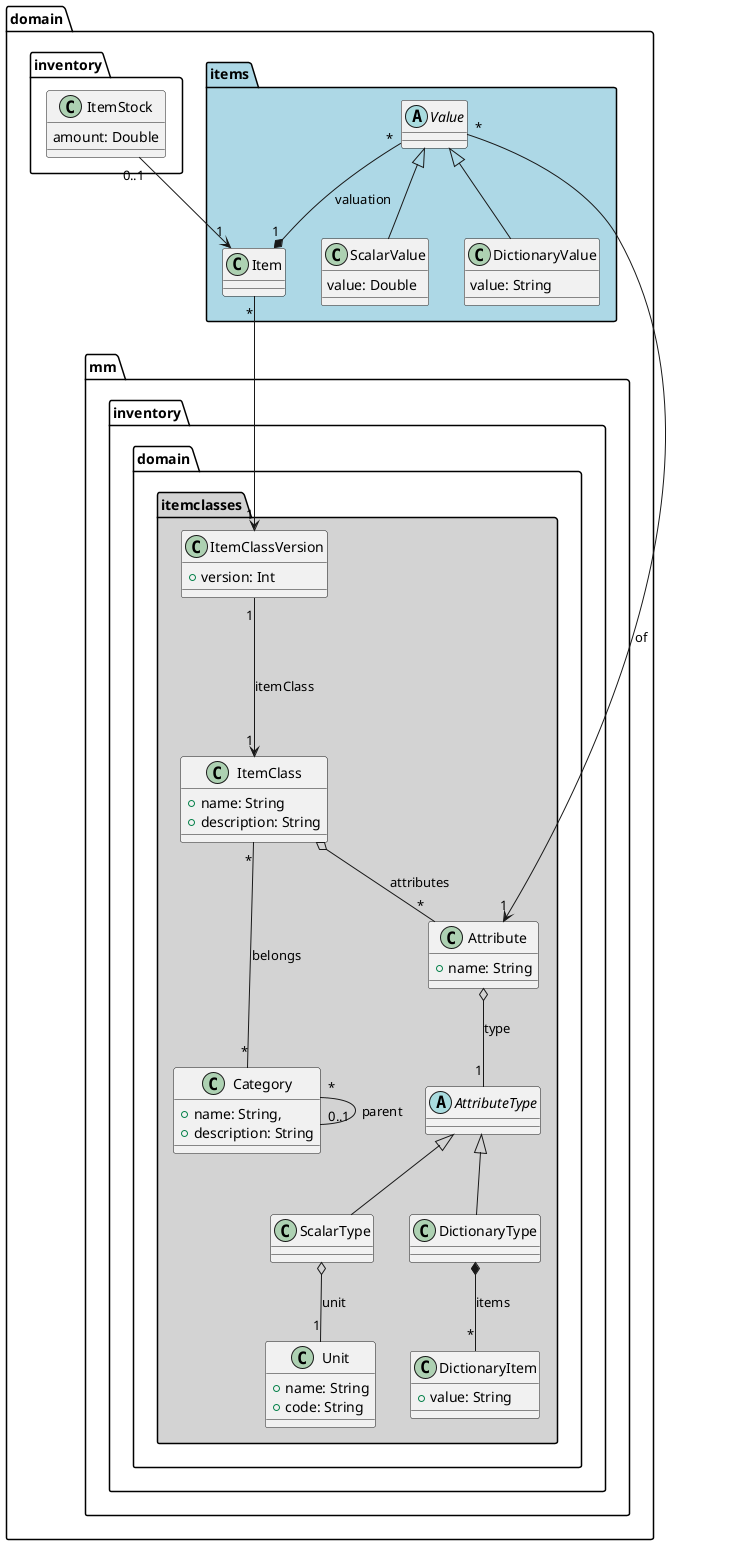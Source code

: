 @startuml
package "domain.mm.inventory.domain.itemclasses" #lightgrey {
    class Category {
       +name: String,
       +description: String
    }

    Category "*" --- "0..1" Category: parent

    class ItemClass {
        +name: String
        +description: String
    }

    class ItemClassVersion {
        +version: Int
    }

    ItemClass "*" --- "*" Category: belongs
    ItemClassVersion "1" ---> "1" ItemClass: itemClass

    class Attribute {
        +name: String
    }
    abstract class AttributeType
    class ScalarType
    class DictionaryType
    class DictionaryItem {
        +value: String
    }

    class Unit {
        +name: String
        +code: String
    }

    AttributeType <|-- ScalarType
    AttributeType <|-- DictionaryType
    ScalarType o-- "1" Unit: unit
    DictionaryType *-- "*" DictionaryItem: items

    Attribute o-- "1" AttributeType: type

    ItemClass o-- "*" Attribute: attributes
}
package "domain.items" #lightblue {
    class Item
    abstract class Value
    class ScalarValue {
        value: Double
    }
    class DictionaryValue {
        value: String
    }

    Value <|-- ScalarValue
    Value <|-- DictionaryValue
    Item "*" --> "1" ItemClassVersion
    Value "*" --* "1" Item: valuation
    Value "*" --> "1" Attribute: of
}
package "domain.inventory" {
    class ItemStock {
        amount: Double
    }

    ItemStock "0..1" --> "1" Item
}
@enduml